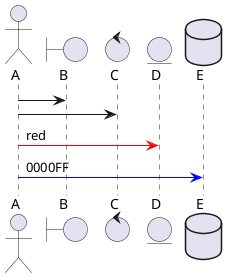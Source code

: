 @startuml
' 定義
actor A
boundary B
control C
entity D
database E

' 処理
A -> B
A -> C
A -[#red]> D: red
A -[#0000FF]> E: 0000FF
@enduml
